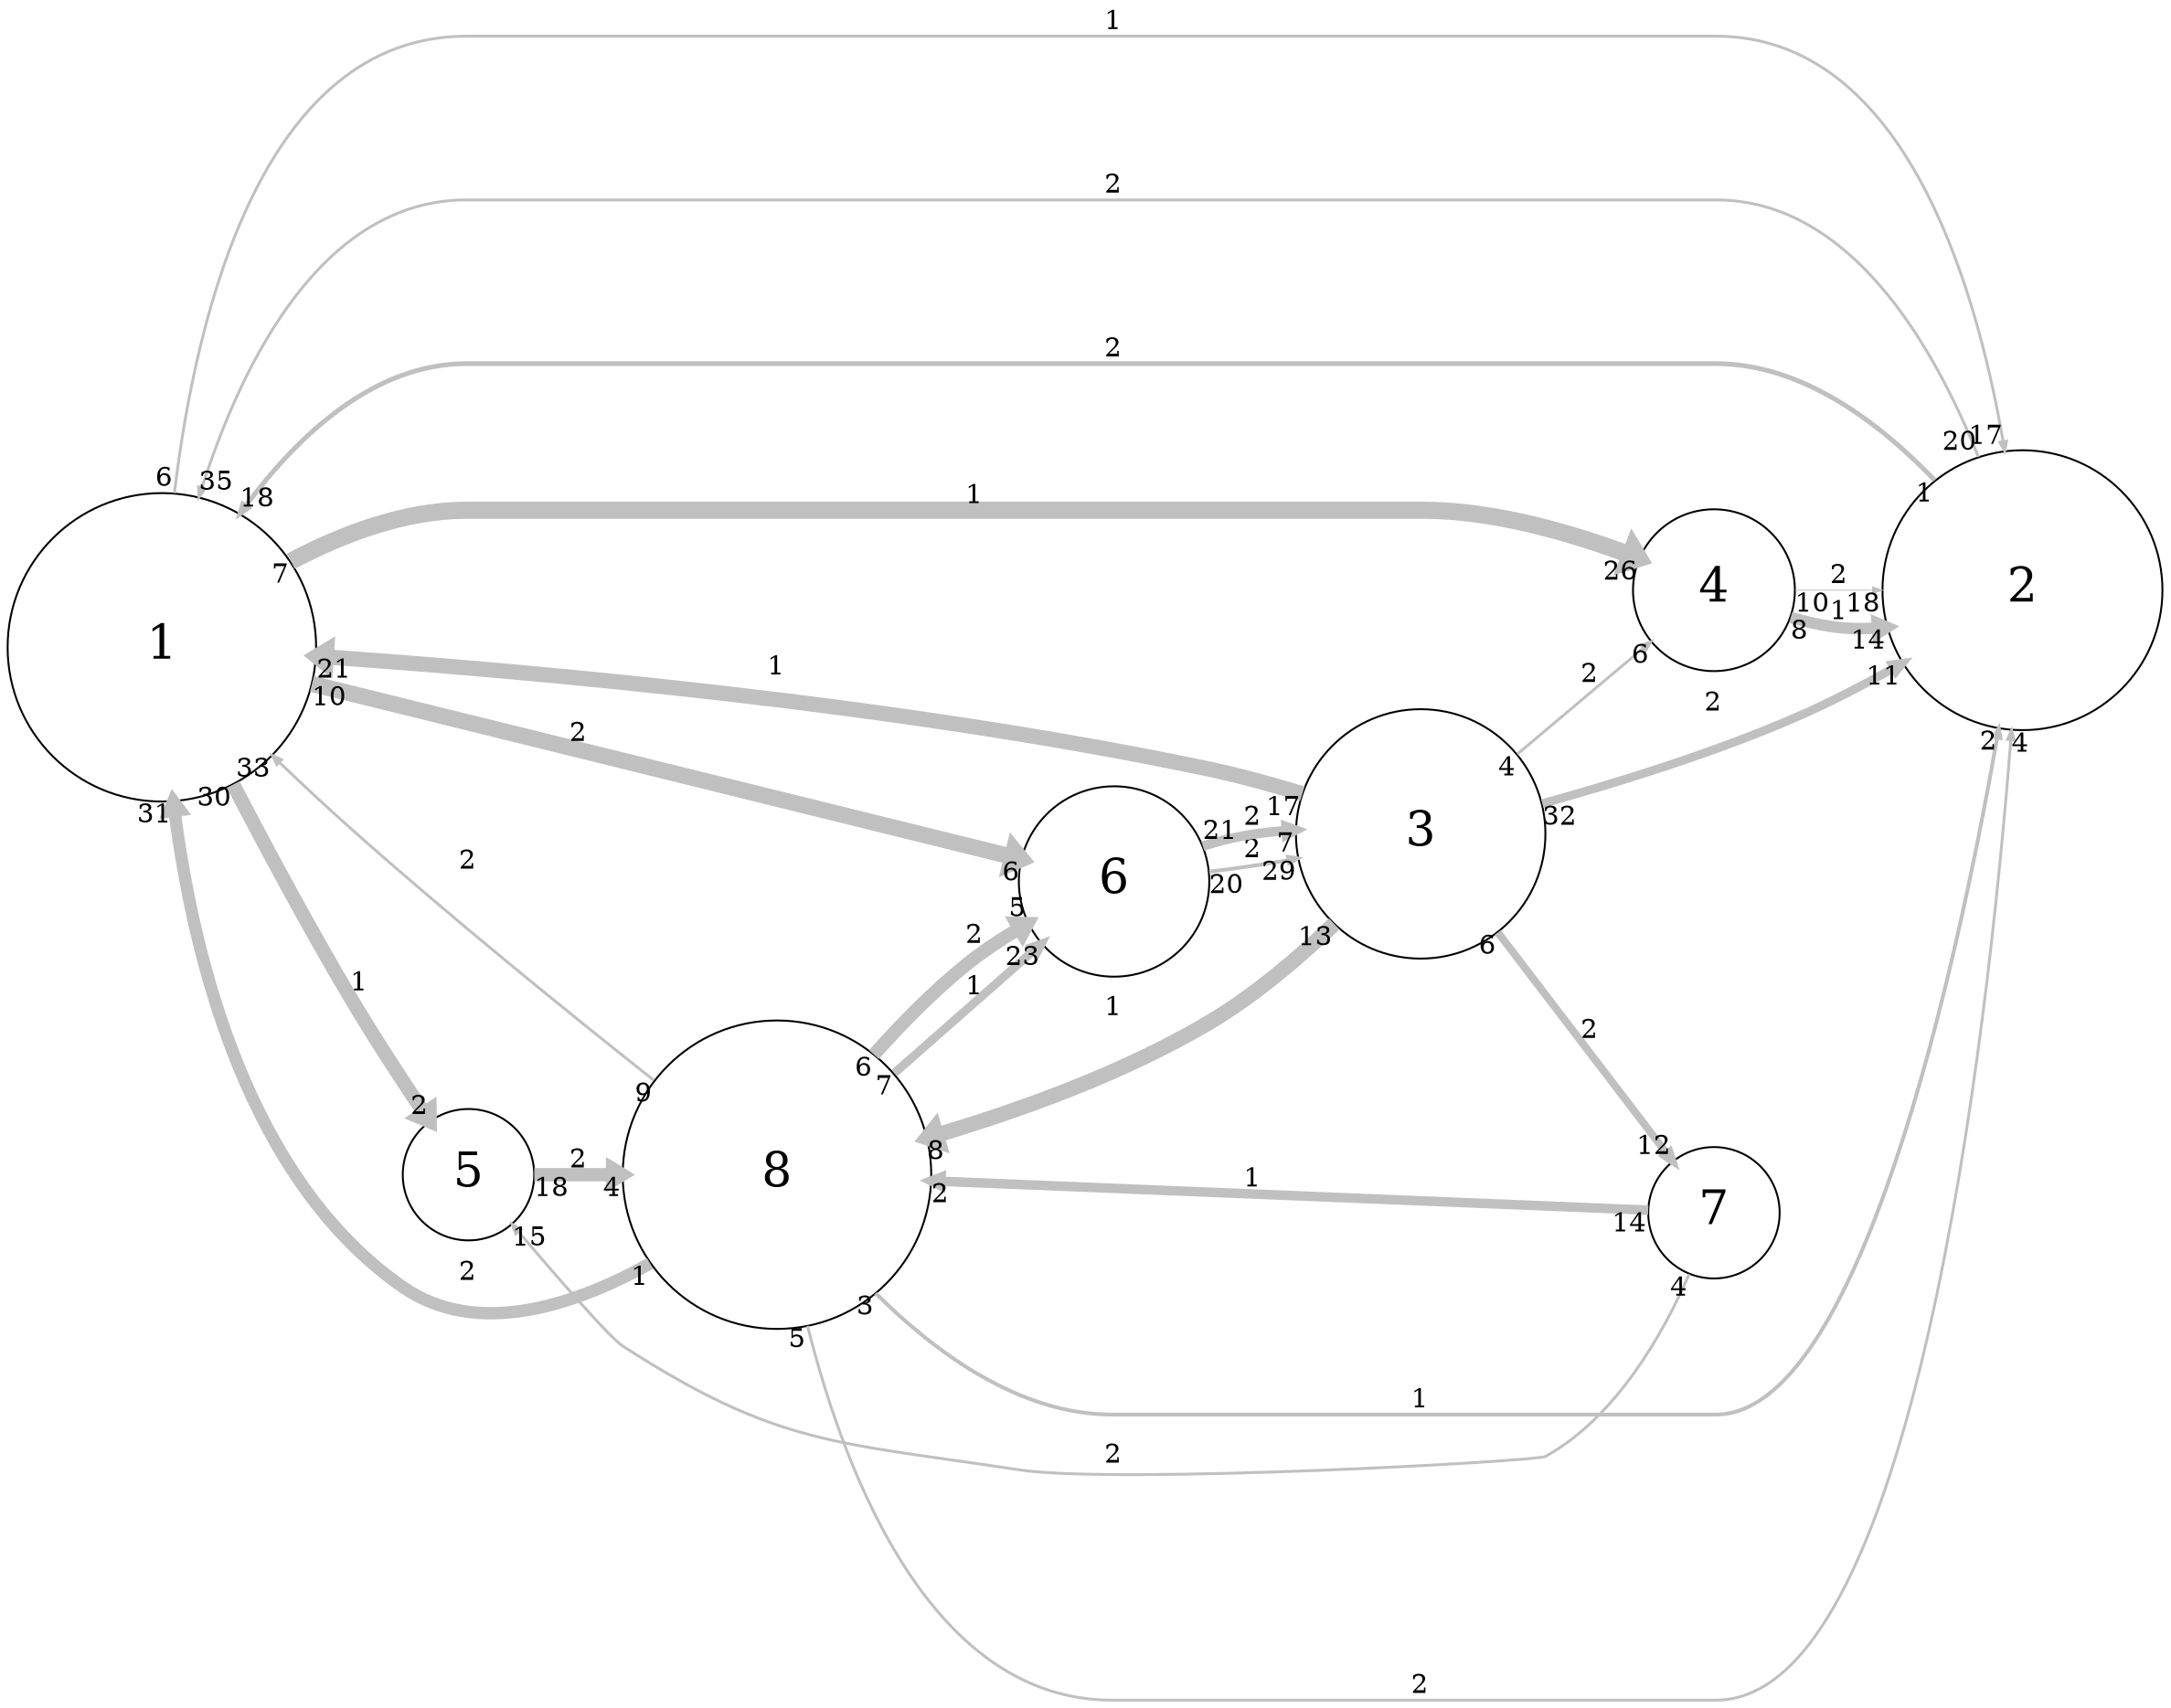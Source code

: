 digraph "" {
	graph [bb="0,0,1112.8,867.5",
		overlap=false,
		rankdir=LR,
		ratio=0.5,
		scale=1,
		splines=spline
	];
	node [fontsize=25,
		label="\N",
		shape=circle
	];
	edge [arrowsize=0.5,
		splines=true
	];
	0	[height=2.25,
		label=1,
		pos="80.786,533",
		width=2.25];
	1	[height=2.0357,
		label=2,
		pos="1039.8,565",
		width=2.0357];
	0 -> 1	[key=0,
		capacity=1,
		color=grey,
		from_pd=5,
		head_lp="1023.8,646.16",
		headlabel=17,
		label=1,
		lp="571.79,859.25",
		penwidth=1.5,
		pos="e,1030.5,637.91 87.296,614.07 98.617,708.28 133.19,851 238.79,851 238.79,851 238.79,851 881.79,851 976.27,851 1014.3,729.57 1029.3,\
644.96",
		pt=18,
		tail_lp="83.921,622.32",
		taillabel=6,
		to_pd=16];
	3	[height=1.1786,
		label=4,
		pos="880.79,567",
		width=1.1786];
	0 -> 3	[key=0,
		capacity=1,
		color=grey,
		from_pd=6,
		head_lp="834.23,574.73",
		headlabel=26,
		label=1,
		lp="500.79,614.25",
		penwidth=9.0,
		pos="e,840.98,582.98 147.89,579.02 174.83,593.6 207.07,606 238.79,606 238.79,606 238.79,606 730.79,606 764.51,606 801.17,596.53 829.69,\
586.93",
		pt=3,
		tail_lp="151.26,587.27",
		taillabel=7,
		to_pd=25];
	4	[height=0.96429,
		label=5,
		pos="239.79,258",
		width=0.96429];
	0 -> 4	[key=0,
		capacity=1,
		color=grey,
		from_pd=29,
		head_lp="223.2,294.76",
		headlabel=2,
		label=1,
		lp="183.79,358.25",
		penwidth=7.5,
		pos="e,219.82,286.51 118.73,461.29 136.75,427.11 159.09,385.84 180.41,349.5 190.83,331.73 203,312.46 213.52,296.2",
		pt=6,
		tail_lp="111.98,453.04",
		taillabel=30,
		to_pd=1];
	5	[height=1.3929,
		label=6,
		pos="571.79,419",
		width=1.3929];
	0 -> 5	[key=0,
		capacity=2,
		color=grey,
		from_pd=9,
		head_lp="519.37,438.45",
		headlabel=6,
		label=2,
		lp="295.79,492.25",
		penwidth=8.5,
		pos="e,522.74,430.2 160.08,514.75 257.85,491.96 422.93,453.47 511.09,432.92",
		pt=4,
		tail_lp="166.83,506.5",
		taillabel=10,
		to_pd=5];
	1 -> 0	[key=0,
		capacity=2,
		color=grey,
		from_pd=19,
		head_lp="93.56,620.12",
		headlabel=35,
		label=2,
		lp="571.79,773.25",
		penwidth=1.5,
		pos="e,100.31,611.87 1016.4,634.67 992.91,692.39 949.88,765 881.79,765 238.79,765 238.79,765 238.79,765 165.55,765 124.15,684.73 102.47,\
618.63",
		pt=18,
		tail_lp="1009.6,642.92",
		taillabel=20,
		to_pd=34];
	1 -> 0	[key=1,
		capacity=2,
		color=grey,
		from_pd=0,
		head_lp="128.67,611.31",
		headlabel=18,
		label=2,
		lp="571.79,688.25",
		penwidth=2.5,
		pos="e,121.92,603.06 993.39,621.83 964.9,650.8 925.37,680 881.79,680 238.79,680 238.79,680 238.79,680 192.39,680 154.04,645.36 126.86,\
609.72",
		pt=16,
		tail_lp="990.01,613.58",
		taillabel=1,
		to_pd=17];
	3 -> 1	[key=0,
		capacity=2,
		color=grey,
		from_pd=9,
		head_lp="959.51,557.67",
		headlabel=18,
		label=2,
		lp="944.79,575.25",
		penwidth=0.5,
		pos="e,966.26,565.92 923.45,566.47 934.97,566.32 947.87,566.16 960.75,565.99",
		pt=20,
		tail_lp="930.2,558.22",
		taillabel=10,
		to_pd=17];
	3 -> 1	[key=1,
		capacity=1,
		color=grey,
		from_pd=7,
		head_lp="961.89,537.42",
		headlabel=14,
		label=1,
		lp="944.79,555.25",
		penwidth=6.0,
		pos="e,968.64,545.67 920.76,551.55 927.54,549.46 934.61,547.64 941.41,546.5 946.65,545.62 952.04,545.23 957.48,545.21",
		pt=9,
		tail_lp="924.13,551.55",
		taillabel=8,
		to_pd=13];
	7	[height=2.25,
		label=8,
		pos="397.79,258",
		width=2.25];
	4 -> 7	[key=0,
		capacity=2,
		color=grey,
		from_pd=17,
		head_lp="313.21,249.75",
		headlabel=4,
		label=2,
		lp="295.79,266.25",
		penwidth=7.0,
		pos="e,316.59,258 274.64,258 283.88,258 294.36,258 305.2,258",
		pt=7,
		tail_lp="281.39,249.75",
		taillabel=18,
		to_pd=3];
	2	[height=1.8214,
		label=3,
		pos="729.79,443",
		width=1.8214];
	5 -> 2	[key=0,
		capacity=2,
		color=grey,
		from_pd=19,
		head_lp="659.42,418.63",
		headlabel=29,
		label=2,
		lp="643.79,432.25",
		penwidth=2.0,
		pos="e,666.17,426.88 622.12,420.77 630.5,421.42 639.1,422.3 647.16,423.5 650.84,424.05 654.6,424.68 658.38,425.37",
		pt=17,
		tail_lp="628.87,412.52",
		taillabel=20,
		to_pd=28];
	5 -> 2	[key=1,
		capacity=2,
		color=grey,
		from_pd=20,
		head_lp="660.53,434.53",
		headlabel=7,
		label=2,
		lp="643.79,449.25",
		penwidth=5.0,
		pos="e,663.91,442.78 619.69,435.32 626.57,437.2 633.62,438.85 640.41,440 644.43,440.68 648.57,441.25 652.76,441.73",
		pt=11,
		tail_lp="626.44,443.57",
		taillabel=21,
		to_pd=6];
	2 -> 0	[key=0,
		capacity=1,
		color=grey,
		from_pd=16,
		head_lp="168.53,538.47",
		headlabel=21,
		label=1,
		lp="397.79,529.25",
		penwidth=8.0,
		pos="e,161.78,530.22 667.81,465.47 652.97,470.24 637.01,474.8 621.93,478 466.62,510.94 281.85,524.34 173.63,529.66",
		pt=5,
		tail_lp="661.06,473.72",
		taillabel=17,
		to_pd=20];
	2 -> 1	[key=0,
		capacity=2,
		color=grey,
		from_pd=31,
		head_lp="970.39,518.35",
		headlabel=11,
		label=2,
		lp="880.79,508.25",
		penwidth=4.5,
		pos="e,977.14,526.6 794.02,457.65 832.19,467.44 881.37,481.78 923.21,499.5 938.02,505.77 953.34,513.49 967.78,521.39",
		pt=12,
		tail_lp="800.77,449.4",
		taillabel=32,
		to_pd=10];
	2 -> 3	[key=0,
		capacity=2,
		color=grey,
		from_pd=3,
		head_lp="844.06,531.83",
		headlabel=6,
		label=2,
		lp="816.79,525.25",
		penwidth=1.5,
		pos="e,847.43,540.08 780.82,484.64 800.91,501.36 823.67,520.3 842.3,535.8",
		pt=18,
		tail_lp="784.19,476.39",
		taillabel=4,
		to_pd=5];
	6	[height=0.96429,
		label=7,
		pos="880.79,248",
		width=0.96429];
	2 -> 6	[key=0,
		capacity=2,
		color=grey,
		from_pd=5,
		head_lp="852.22,283.5",
		headlabel=12,
		label=2,
		lp="816.79,342.25",
		penwidth=4.0,
		pos="e,858.97,275.25 770.52,391 796.41,357.11 829.53,313.77 852.48,283.73",
		pt=13,
		tail_lp="767.14,382.75",
		taillabel=6,
		to_pd=11];
	2 -> 7	[key=0,
		capacity=1,
		color=grey,
		from_pd=12,
		head_lp="479.68,271.33",
		headlabel=8,
		label=1,
		lp="571.79,352.25",
		penwidth=8.0,
		pos="e,476.31,279.58 684.94,394.95 666.75,377.04 644.62,357.66 621.93,343.5 580.49,317.65 529.97,297.49 487.49,283.26",
		pt=5,
		tail_lp="691.69,386.7",
		taillabel=13,
		to_pd=7];
	6 -> 4	[key=0,
		capacity=2,
		color=grey,
		from_pd=3,
		head_lp="269.43,223.77",
		headlabel=15,
		label=2,
		lp="571.79,124.25",
		penwidth=1.5,
		pos="e,262.68,232.02 867.55,215.4 854.55,185.84 830.91,143.93 795.36,124 689.2,64.478 642.4,100.27 521.64,115.5 428.39,127.26 396.41,\
118.06 316.79,168 316.58,168.13 289.1,200.69 267.25,226.61",
		pt=18,
		tail_lp="864.17,207.15",
		taillabel=4,
		to_pd=14];
	6 -> 7	[key=0,
		capacity=1,
		color=grey,
		from_pd=13,
		head_lp="482.4,248.08",
		headlabel=2,
		label=1,
		lp="643.79,261.25",
		penwidth=5.0,
		pos="e,479.02,256.33 845.71,248.71 772.53,250.23 598.27,253.85 490.24,256.1",
		pt=11,
		tail_lp="838.96,240.46",
		taillabel=14,
		to_pd=1];
	7 -> 0	[key=0,
		capacity=2,
		color=grey,
		from_pd=8,
		head_lp="147.71,486.68",
		headlabel=33,
		label=2,
		lp="239.79,429.25",
		penwidth=1.5,
		pos="e,140.96,478.43 335.24,309.71 291.69,346.52 232.08,397.35 180.41,443 169.26,452.85 157.51,463.41 146.15,473.72",
		pt=18,
		tail_lp="331.87,301.46",
		taillabel=9,
		to_pd=32];
	7 -> 0	[key=1,
		capacity=2,
		color=grey,
		from_pd=0,
		head_lp="79.564,443.69",
		headlabel=31,
		label=2,
		lp="239.79,206.25",
		penwidth=6.5,
		pos="e,86.314,451.94 332.01,210.61 292.64,188.04 242.85,171.13 205.07,197.5 127.1,251.91 98.303,361.37 87.744,440.49",
		pt=8,
		tail_lp="335.39,202.36",
		taillabel=1,
		to_pd=30];
	7 -> 1	[key=0,
		capacity=1,
		color=grey,
		from_pd=2,
		head_lp="1030.4,484.24",
		headlabel=2,
		label=1,
		lp="729.79,154.25",
		penwidth=2.0,
		pos="e,1027,492.49 453.95,199.05 485.2,172.07 526.78,146 570.79,146 570.79,146 570.79,146 881.79,146 953.33,146 1003.2,362.94 1025.5,\
484.62",
		pt=17,
		tail_lp="457.33,207.3",
		taillabel=3,
		to_pd=1];
	7 -> 1	[key=1,
		capacity=2,
		color=grey,
		from_pd=4,
		head_lp="1037.2,483.47",
		headlabel=4,
		label=2,
		lp="729.79,8.25",
		penwidth=1.5,
		pos="e,1033.8,491.72 416.15,178.84 438,103 483.71,0 570.79,0 570.79,0 570.79,0 881.79,0 981.22,0 1020.3,328.99 1033.3,484.88",
		pt=18,
		tail_lp="412.78,170.59",
		taillabel=5,
		to_pd=3];
	7 -> 5	[key=0,
		capacity=1,
		color=grey,
		from_pd=6,
		head_lp="527.62,376.66",
		headlabel=23,
		label=1,
		lp="500.79,361.25",
		penwidth=4.5,
		pos="e,534.37,384.91 457.5,312.96 480.01,334.03 505.3,357.7 526.27,377.33",
		pt=12,
		tail_lp="454.12,304.71",
		taillabel=7,
		to_pd=22];
	7 -> 5	[key=1,
		capacity=2,
		color=grey,
		from_pd=5,
		head_lp="523.98,403.05",
		headlabel=5,
		label=2,
		lp="500.79,386.25",
		penwidth=7.0,
		pos="e,527.35,394.8 447.8,322.06 462.74,339.59 479.87,357.9 497.41,373 503.68,378.4 510.64,383.6 517.7,388.44",
		pt=7,
		tail_lp="451.18,330.31",
		taillabel=6,
		to_pd=4];
}
